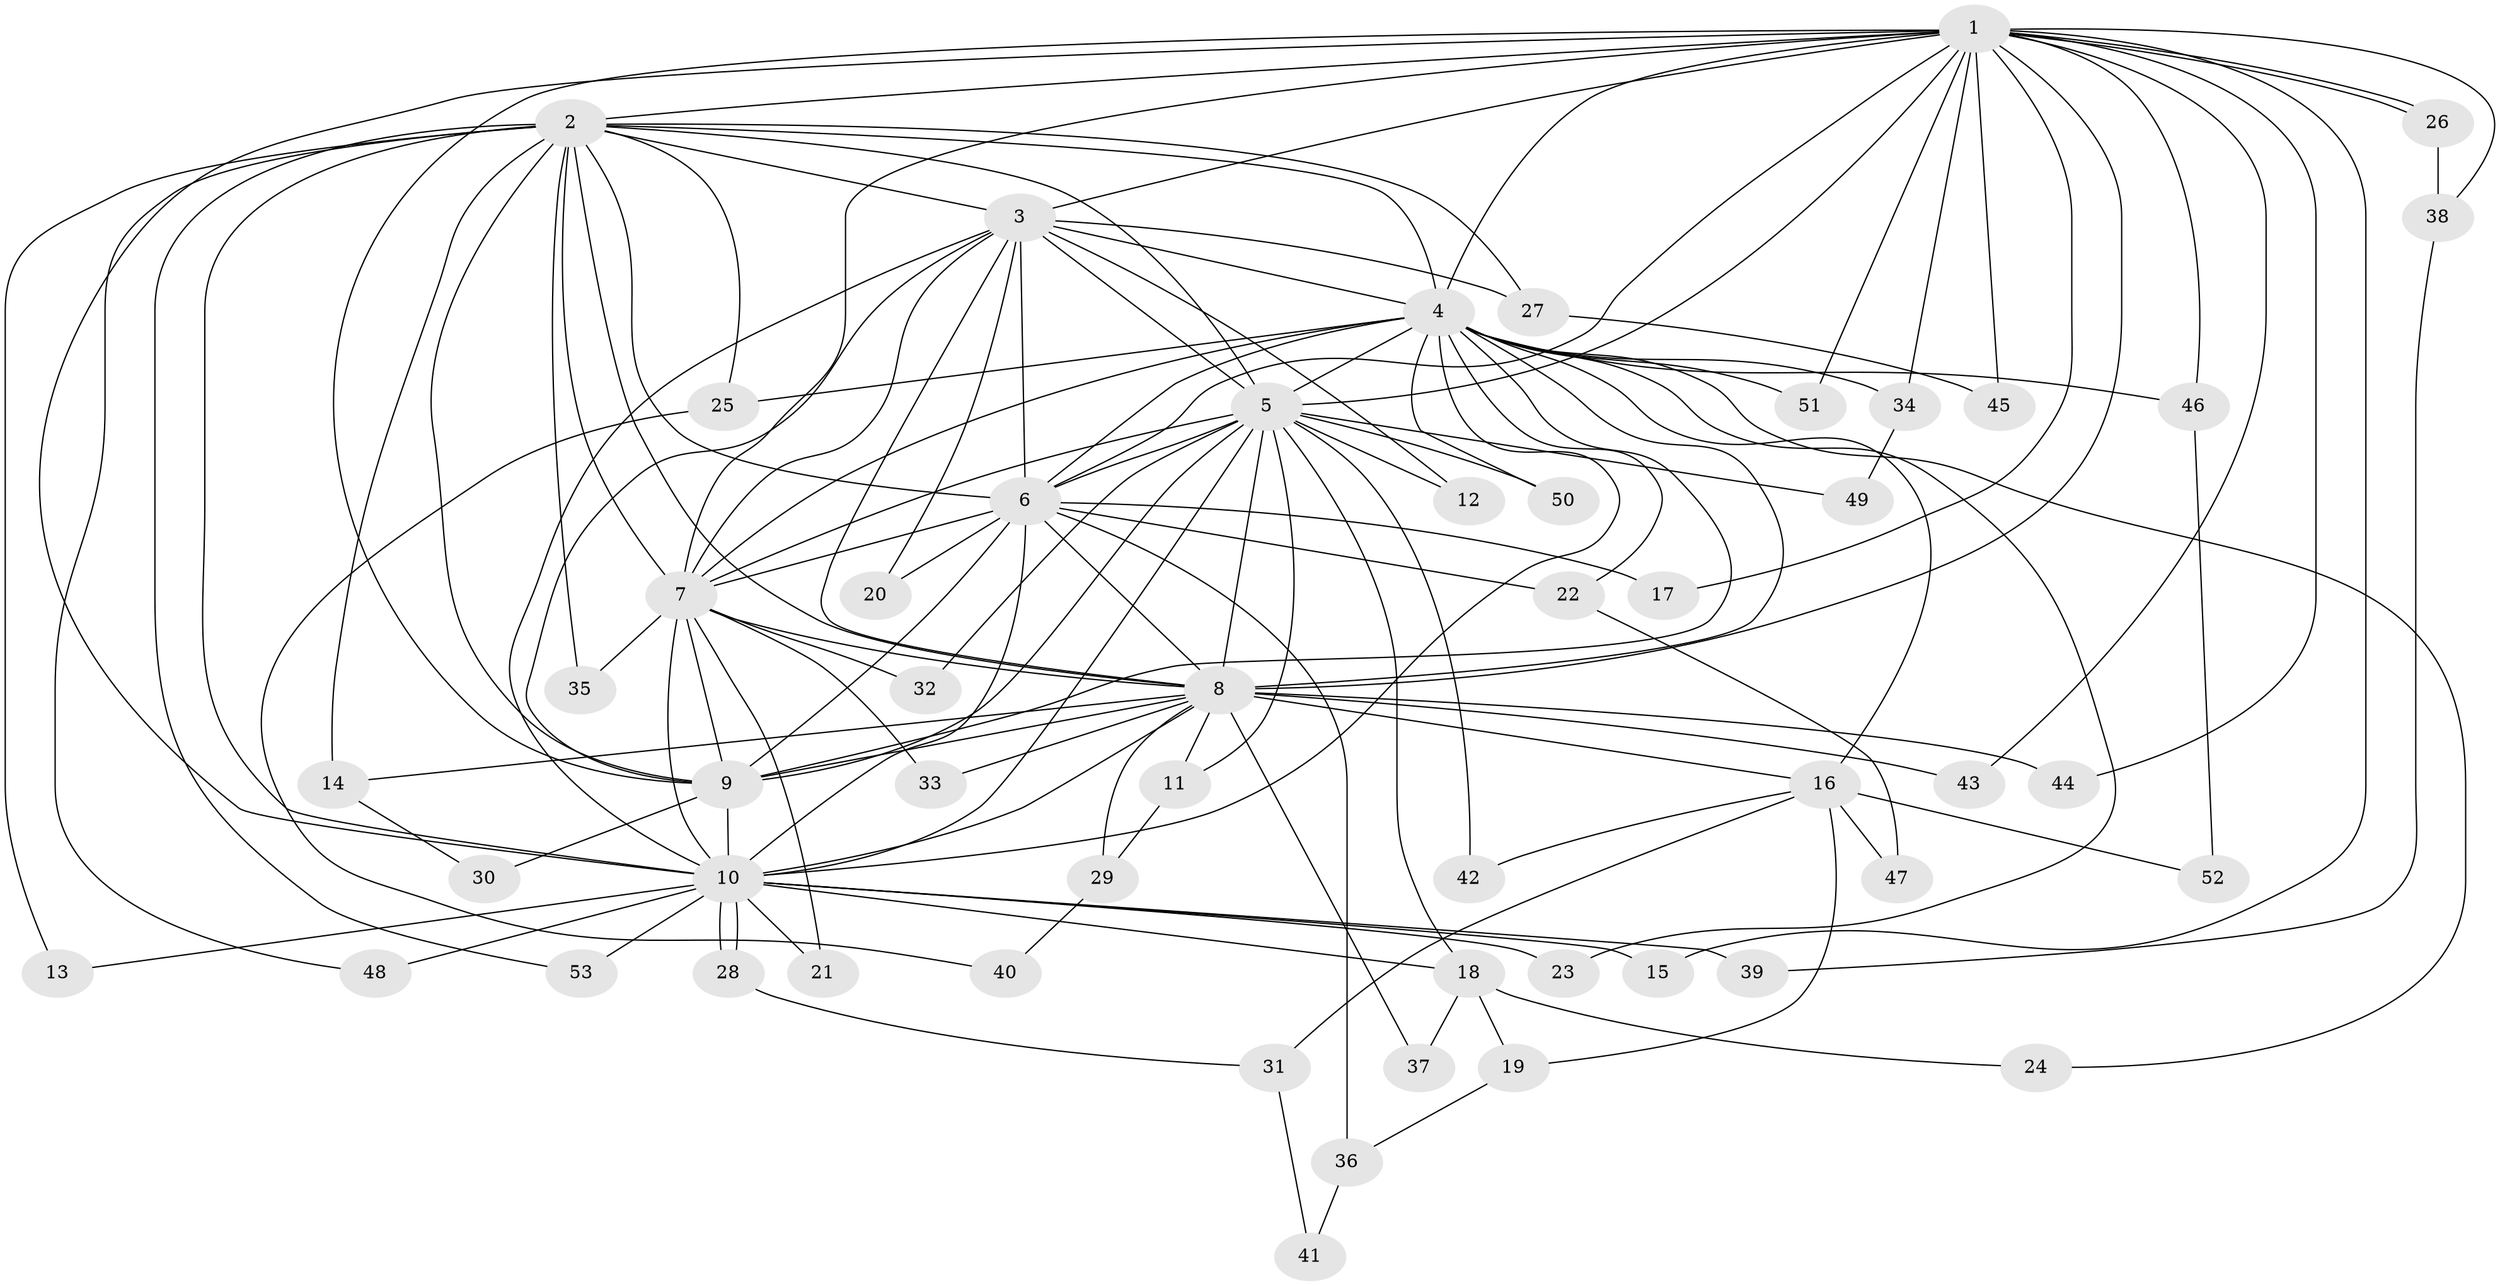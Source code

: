 // Generated by graph-tools (version 1.1) at 2025/01/03/09/25 03:01:28]
// undirected, 53 vertices, 131 edges
graph export_dot {
graph [start="1"]
  node [color=gray90,style=filled];
  1;
  2;
  3;
  4;
  5;
  6;
  7;
  8;
  9;
  10;
  11;
  12;
  13;
  14;
  15;
  16;
  17;
  18;
  19;
  20;
  21;
  22;
  23;
  24;
  25;
  26;
  27;
  28;
  29;
  30;
  31;
  32;
  33;
  34;
  35;
  36;
  37;
  38;
  39;
  40;
  41;
  42;
  43;
  44;
  45;
  46;
  47;
  48;
  49;
  50;
  51;
  52;
  53;
  1 -- 2;
  1 -- 3;
  1 -- 4;
  1 -- 5;
  1 -- 6;
  1 -- 7;
  1 -- 8;
  1 -- 9;
  1 -- 10;
  1 -- 15;
  1 -- 17;
  1 -- 26;
  1 -- 26;
  1 -- 34;
  1 -- 38;
  1 -- 43;
  1 -- 44;
  1 -- 45;
  1 -- 46;
  1 -- 51;
  2 -- 3;
  2 -- 4;
  2 -- 5;
  2 -- 6;
  2 -- 7;
  2 -- 8;
  2 -- 9;
  2 -- 10;
  2 -- 13;
  2 -- 14;
  2 -- 25;
  2 -- 27;
  2 -- 35;
  2 -- 48;
  2 -- 53;
  3 -- 4;
  3 -- 5;
  3 -- 6;
  3 -- 7;
  3 -- 8;
  3 -- 9;
  3 -- 10;
  3 -- 12;
  3 -- 20;
  3 -- 27;
  4 -- 5;
  4 -- 6;
  4 -- 7;
  4 -- 8;
  4 -- 9;
  4 -- 10;
  4 -- 16;
  4 -- 22;
  4 -- 23;
  4 -- 24;
  4 -- 25;
  4 -- 34;
  4 -- 46;
  4 -- 50;
  4 -- 51;
  5 -- 6;
  5 -- 7;
  5 -- 8;
  5 -- 9;
  5 -- 10;
  5 -- 11;
  5 -- 12;
  5 -- 18;
  5 -- 32;
  5 -- 42;
  5 -- 49;
  5 -- 50;
  6 -- 7;
  6 -- 8;
  6 -- 9;
  6 -- 10;
  6 -- 17;
  6 -- 20;
  6 -- 22;
  6 -- 36;
  7 -- 8;
  7 -- 9;
  7 -- 10;
  7 -- 21;
  7 -- 32;
  7 -- 33;
  7 -- 35;
  8 -- 9;
  8 -- 10;
  8 -- 11;
  8 -- 14;
  8 -- 16;
  8 -- 29;
  8 -- 33;
  8 -- 37;
  8 -- 43;
  8 -- 44;
  9 -- 10;
  9 -- 30;
  10 -- 13;
  10 -- 15;
  10 -- 18;
  10 -- 21;
  10 -- 23;
  10 -- 28;
  10 -- 28;
  10 -- 39;
  10 -- 48;
  10 -- 53;
  11 -- 29;
  14 -- 30;
  16 -- 19;
  16 -- 31;
  16 -- 42;
  16 -- 47;
  16 -- 52;
  18 -- 19;
  18 -- 24;
  18 -- 37;
  19 -- 36;
  22 -- 47;
  25 -- 40;
  26 -- 38;
  27 -- 45;
  28 -- 31;
  29 -- 40;
  31 -- 41;
  34 -- 49;
  36 -- 41;
  38 -- 39;
  46 -- 52;
}
